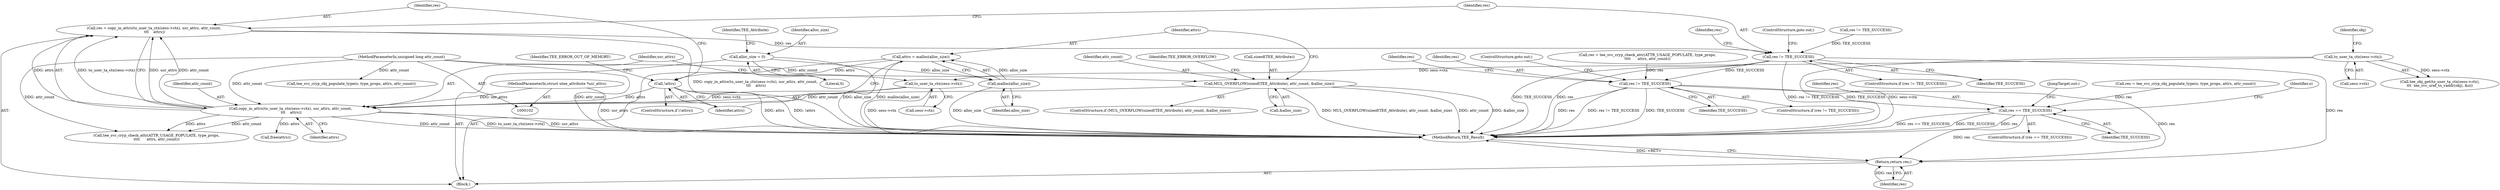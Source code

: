 digraph "0_optee_os_b60e1cee406a1ff521145ab9534370dfb85dd592@API" {
"1000202" [label="(Call,res = copy_in_attrs(to_user_ta_ctx(sess->ctx), usr_attrs, attr_count,\n \t\t\t    attrs))"];
"1000204" [label="(Call,copy_in_attrs(to_user_ta_ctx(sess->ctx), usr_attrs, attr_count,\n \t\t\t    attrs))"];
"1000205" [label="(Call,to_user_ta_ctx(sess->ctx))"];
"1000129" [label="(Call,to_user_ta_ctx(sess->ctx))"];
"1000104" [label="(MethodParameterIn,struct utee_attribute *usr_attrs)"];
"1000185" [label="(Call,MUL_OVERFLOW(sizeof(TEE_Attribute), attr_count, &alloc_size))"];
"1000105" [label="(MethodParameterIn,unsigned long attr_count)"];
"1000198" [label="(Call,!attrs)"];
"1000193" [label="(Call,attrs = malloc(alloc_size))"];
"1000195" [label="(Call,malloc(alloc_size))"];
"1000181" [label="(Call,alloc_size = 0)"];
"1000213" [label="(Call,res != TEE_SUCCESS)"];
"1000225" [label="(Call,res != TEE_SUCCESS)"];
"1000237" [label="(Call,res == TEE_SUCCESS)"];
"1000250" [label="(Return,return res;)"];
"1000188" [label="(Identifier,attr_count)"];
"1000187" [label="(Identifier,TEE_Attribute)"];
"1000206" [label="(Call,sess->ctx)"];
"1000210" [label="(Identifier,attr_count)"];
"1000219" [label="(Call,tee_svc_cryp_check_attr(ATTR_USAGE_POPULATE, type_props,\n\t\t\t\t      attrs, attr_count))"];
"1000212" [label="(ControlStructure,if (res != TEE_SUCCESS))"];
"1000239" [label="(Identifier,TEE_SUCCESS)"];
"1000203" [label="(Identifier,res)"];
"1000248" [label="(Call,free(attrs))"];
"1000251" [label="(Identifier,res)"];
"1000211" [label="(Identifier,attrs)"];
"1000181" [label="(Call,alloc_size = 0)"];
"1000130" [label="(Call,sess->ctx)"];
"1000237" [label="(Call,res == TEE_SUCCESS)"];
"1000218" [label="(Identifier,res)"];
"1000214" [label="(Identifier,res)"];
"1000202" [label="(Call,res = copy_in_attrs(to_user_ta_ctx(sess->ctx), usr_attrs, attr_count,\n \t\t\t    attrs))"];
"1000105" [label="(MethodParameterIn,unsigned long attr_count)"];
"1000228" [label="(ControlStructure,goto out;)"];
"1000217" [label="(Call,res = tee_svc_cryp_check_attr(ATTR_USAGE_POPULATE, type_props,\n\t\t\t\t      attrs, attr_count))"];
"1000230" [label="(Identifier,res)"];
"1000213" [label="(Call,res != TEE_SUCCESS)"];
"1000229" [label="(Call,res = tee_svc_cryp_obj_populate_type(o, type_props, attrs, attr_count))"];
"1000189" [label="(Call,&alloc_size)"];
"1000192" [label="(Identifier,TEE_ERROR_OVERFLOW)"];
"1000227" [label="(Identifier,TEE_SUCCESS)"];
"1000201" [label="(Identifier,TEE_ERROR_OUT_OF_MEMORY)"];
"1000182" [label="(Identifier,alloc_size)"];
"1000196" [label="(Identifier,alloc_size)"];
"1000183" [label="(Literal,0)"];
"1000216" [label="(ControlStructure,goto out;)"];
"1000243" [label="(Identifier,o)"];
"1000128" [label="(Call,tee_obj_get(to_user_ta_ctx(sess->ctx),\n\t\t\t  tee_svc_uref_to_vaddr(obj), &o))"];
"1000194" [label="(Identifier,attrs)"];
"1000106" [label="(Block,)"];
"1000184" [label="(ControlStructure,if (MUL_OVERFLOW(sizeof(TEE_Attribute), attr_count, &alloc_size)))"];
"1000205" [label="(Call,to_user_ta_ctx(sess->ctx))"];
"1000199" [label="(Identifier,attrs)"];
"1000238" [label="(Identifier,res)"];
"1000209" [label="(Identifier,usr_attrs)"];
"1000195" [label="(Call,malloc(alloc_size))"];
"1000204" [label="(Call,copy_in_attrs(to_user_ta_ctx(sess->ctx), usr_attrs, attr_count,\n \t\t\t    attrs))"];
"1000224" [label="(ControlStructure,if (res != TEE_SUCCESS))"];
"1000231" [label="(Call,tee_svc_cryp_obj_populate_type(o, type_props, attrs, attr_count))"];
"1000236" [label="(ControlStructure,if (res == TEE_SUCCESS))"];
"1000215" [label="(Identifier,TEE_SUCCESS)"];
"1000186" [label="(Call,sizeof(TEE_Attribute))"];
"1000225" [label="(Call,res != TEE_SUCCESS)"];
"1000252" [label="(MethodReturn,TEE_Result)"];
"1000250" [label="(Return,return res;)"];
"1000247" [label="(JumpTarget,out:)"];
"1000104" [label="(MethodParameterIn,struct utee_attribute *usr_attrs)"];
"1000185" [label="(Call,MUL_OVERFLOW(sizeof(TEE_Attribute), attr_count, &alloc_size))"];
"1000134" [label="(Identifier,obj)"];
"1000198" [label="(Call,!attrs)"];
"1000138" [label="(Call,res != TEE_SUCCESS)"];
"1000226" [label="(Identifier,res)"];
"1000197" [label="(ControlStructure,if (!attrs))"];
"1000129" [label="(Call,to_user_ta_ctx(sess->ctx))"];
"1000193" [label="(Call,attrs = malloc(alloc_size))"];
"1000202" -> "1000106"  [label="AST: "];
"1000202" -> "1000204"  [label="CFG: "];
"1000203" -> "1000202"  [label="AST: "];
"1000204" -> "1000202"  [label="AST: "];
"1000214" -> "1000202"  [label="CFG: "];
"1000202" -> "1000252"  [label="DDG: copy_in_attrs(to_user_ta_ctx(sess->ctx), usr_attrs, attr_count,\n \t\t\t    attrs)"];
"1000204" -> "1000202"  [label="DDG: to_user_ta_ctx(sess->ctx)"];
"1000204" -> "1000202"  [label="DDG: usr_attrs"];
"1000204" -> "1000202"  [label="DDG: attr_count"];
"1000204" -> "1000202"  [label="DDG: attrs"];
"1000202" -> "1000213"  [label="DDG: res"];
"1000204" -> "1000211"  [label="CFG: "];
"1000205" -> "1000204"  [label="AST: "];
"1000209" -> "1000204"  [label="AST: "];
"1000210" -> "1000204"  [label="AST: "];
"1000211" -> "1000204"  [label="AST: "];
"1000204" -> "1000252"  [label="DDG: to_user_ta_ctx(sess->ctx)"];
"1000204" -> "1000252"  [label="DDG: usr_attrs"];
"1000204" -> "1000252"  [label="DDG: attr_count"];
"1000205" -> "1000204"  [label="DDG: sess->ctx"];
"1000104" -> "1000204"  [label="DDG: usr_attrs"];
"1000185" -> "1000204"  [label="DDG: attr_count"];
"1000105" -> "1000204"  [label="DDG: attr_count"];
"1000198" -> "1000204"  [label="DDG: attrs"];
"1000204" -> "1000219"  [label="DDG: attrs"];
"1000204" -> "1000219"  [label="DDG: attr_count"];
"1000204" -> "1000248"  [label="DDG: attrs"];
"1000205" -> "1000206"  [label="CFG: "];
"1000206" -> "1000205"  [label="AST: "];
"1000209" -> "1000205"  [label="CFG: "];
"1000205" -> "1000252"  [label="DDG: sess->ctx"];
"1000129" -> "1000205"  [label="DDG: sess->ctx"];
"1000129" -> "1000128"  [label="AST: "];
"1000129" -> "1000130"  [label="CFG: "];
"1000130" -> "1000129"  [label="AST: "];
"1000134" -> "1000129"  [label="CFG: "];
"1000129" -> "1000252"  [label="DDG: sess->ctx"];
"1000129" -> "1000128"  [label="DDG: sess->ctx"];
"1000104" -> "1000102"  [label="AST: "];
"1000104" -> "1000252"  [label="DDG: usr_attrs"];
"1000185" -> "1000184"  [label="AST: "];
"1000185" -> "1000189"  [label="CFG: "];
"1000186" -> "1000185"  [label="AST: "];
"1000188" -> "1000185"  [label="AST: "];
"1000189" -> "1000185"  [label="AST: "];
"1000192" -> "1000185"  [label="CFG: "];
"1000194" -> "1000185"  [label="CFG: "];
"1000185" -> "1000252"  [label="DDG: MUL_OVERFLOW(sizeof(TEE_Attribute), attr_count, &alloc_size)"];
"1000185" -> "1000252"  [label="DDG: attr_count"];
"1000185" -> "1000252"  [label="DDG: &alloc_size"];
"1000105" -> "1000185"  [label="DDG: attr_count"];
"1000105" -> "1000102"  [label="AST: "];
"1000105" -> "1000252"  [label="DDG: attr_count"];
"1000105" -> "1000219"  [label="DDG: attr_count"];
"1000105" -> "1000231"  [label="DDG: attr_count"];
"1000198" -> "1000197"  [label="AST: "];
"1000198" -> "1000199"  [label="CFG: "];
"1000199" -> "1000198"  [label="AST: "];
"1000201" -> "1000198"  [label="CFG: "];
"1000203" -> "1000198"  [label="CFG: "];
"1000198" -> "1000252"  [label="DDG: attrs"];
"1000198" -> "1000252"  [label="DDG: !attrs"];
"1000193" -> "1000198"  [label="DDG: attrs"];
"1000193" -> "1000106"  [label="AST: "];
"1000193" -> "1000195"  [label="CFG: "];
"1000194" -> "1000193"  [label="AST: "];
"1000195" -> "1000193"  [label="AST: "];
"1000199" -> "1000193"  [label="CFG: "];
"1000193" -> "1000252"  [label="DDG: malloc(alloc_size)"];
"1000195" -> "1000193"  [label="DDG: alloc_size"];
"1000195" -> "1000196"  [label="CFG: "];
"1000196" -> "1000195"  [label="AST: "];
"1000195" -> "1000252"  [label="DDG: alloc_size"];
"1000181" -> "1000195"  [label="DDG: alloc_size"];
"1000181" -> "1000106"  [label="AST: "];
"1000181" -> "1000183"  [label="CFG: "];
"1000182" -> "1000181"  [label="AST: "];
"1000183" -> "1000181"  [label="AST: "];
"1000187" -> "1000181"  [label="CFG: "];
"1000181" -> "1000252"  [label="DDG: alloc_size"];
"1000213" -> "1000212"  [label="AST: "];
"1000213" -> "1000215"  [label="CFG: "];
"1000214" -> "1000213"  [label="AST: "];
"1000215" -> "1000213"  [label="AST: "];
"1000216" -> "1000213"  [label="CFG: "];
"1000218" -> "1000213"  [label="CFG: "];
"1000213" -> "1000252"  [label="DDG: res"];
"1000213" -> "1000252"  [label="DDG: res != TEE_SUCCESS"];
"1000213" -> "1000252"  [label="DDG: TEE_SUCCESS"];
"1000138" -> "1000213"  [label="DDG: TEE_SUCCESS"];
"1000213" -> "1000225"  [label="DDG: TEE_SUCCESS"];
"1000213" -> "1000250"  [label="DDG: res"];
"1000225" -> "1000224"  [label="AST: "];
"1000225" -> "1000227"  [label="CFG: "];
"1000226" -> "1000225"  [label="AST: "];
"1000227" -> "1000225"  [label="AST: "];
"1000228" -> "1000225"  [label="CFG: "];
"1000230" -> "1000225"  [label="CFG: "];
"1000225" -> "1000252"  [label="DDG: res != TEE_SUCCESS"];
"1000225" -> "1000252"  [label="DDG: TEE_SUCCESS"];
"1000225" -> "1000252"  [label="DDG: res"];
"1000217" -> "1000225"  [label="DDG: res"];
"1000225" -> "1000237"  [label="DDG: TEE_SUCCESS"];
"1000225" -> "1000250"  [label="DDG: res"];
"1000237" -> "1000236"  [label="AST: "];
"1000237" -> "1000239"  [label="CFG: "];
"1000238" -> "1000237"  [label="AST: "];
"1000239" -> "1000237"  [label="AST: "];
"1000243" -> "1000237"  [label="CFG: "];
"1000247" -> "1000237"  [label="CFG: "];
"1000237" -> "1000252"  [label="DDG: res == TEE_SUCCESS"];
"1000237" -> "1000252"  [label="DDG: TEE_SUCCESS"];
"1000237" -> "1000252"  [label="DDG: res"];
"1000229" -> "1000237"  [label="DDG: res"];
"1000237" -> "1000250"  [label="DDG: res"];
"1000250" -> "1000106"  [label="AST: "];
"1000250" -> "1000251"  [label="CFG: "];
"1000251" -> "1000250"  [label="AST: "];
"1000252" -> "1000250"  [label="CFG: "];
"1000250" -> "1000252"  [label="DDG: <RET>"];
"1000251" -> "1000250"  [label="DDG: res"];
}
